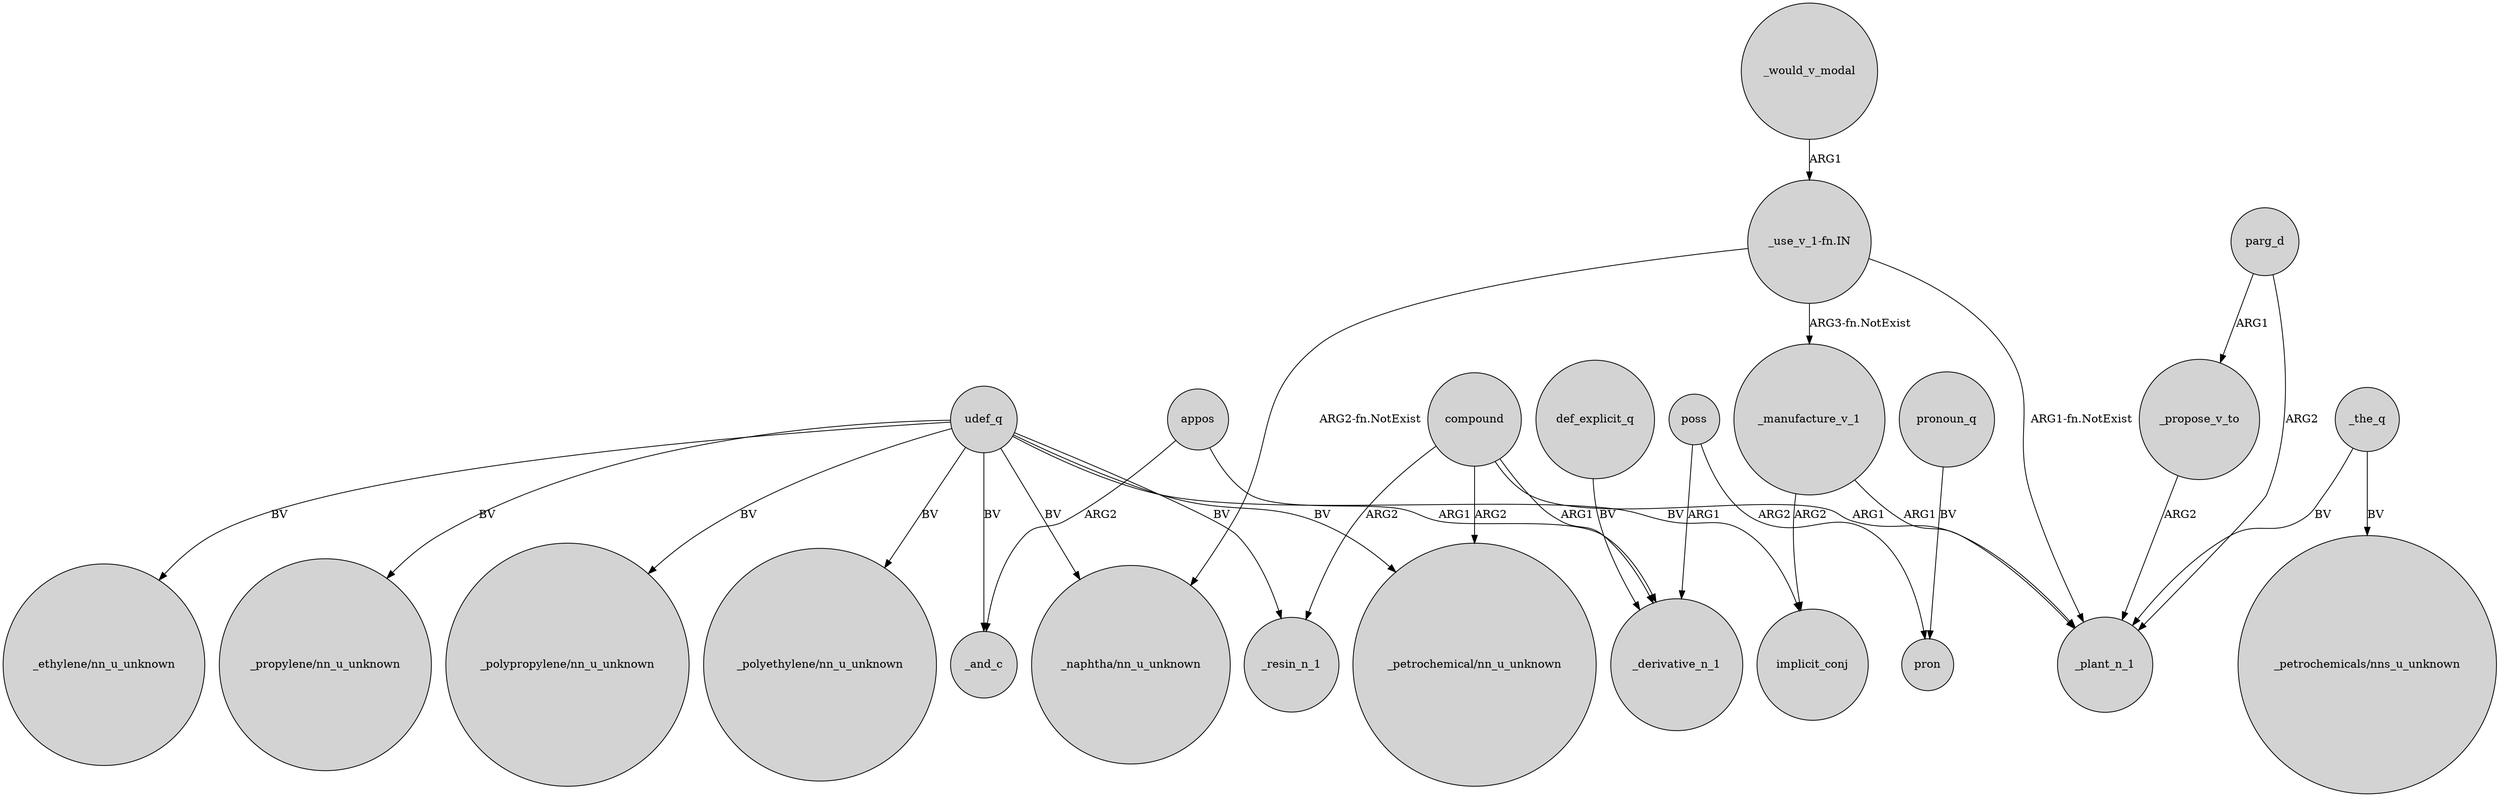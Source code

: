 digraph {
	node [shape=circle style=filled]
	parg_d -> _propose_v_to [label=ARG1]
	_would_v_modal -> "_use_v_1-fn.IN" [label=ARG1]
	poss -> pron [label=ARG2]
	_manufacture_v_1 -> implicit_conj [label=ARG2]
	_the_q -> _plant_n_1 [label=BV]
	def_explicit_q -> _derivative_n_1 [label=BV]
	_propose_v_to -> _plant_n_1 [label=ARG2]
	udef_q -> "_polypropylene/nn_u_unknown" [label=BV]
	compound -> _plant_n_1 [label=ARG1]
	udef_q -> implicit_conj [label=BV]
	_manufacture_v_1 -> _plant_n_1 [label=ARG1]
	"_use_v_1-fn.IN" -> "_naphtha/nn_u_unknown" [label="ARG2-fn.NotExist"]
	parg_d -> _plant_n_1 [label=ARG2]
	udef_q -> "_petrochemical/nn_u_unknown" [label=BV]
	pronoun_q -> pron [label=BV]
	compound -> _resin_n_1 [label=ARG2]
	"_use_v_1-fn.IN" -> _manufacture_v_1 [label="ARG3-fn.NotExist"]
	compound -> "_petrochemical/nn_u_unknown" [label=ARG2]
	appos -> _and_c [label=ARG2]
	poss -> _derivative_n_1 [label=ARG1]
	_the_q -> "_petrochemicals/nns_u_unknown" [label=BV]
	udef_q -> _resin_n_1 [label=BV]
	udef_q -> "_polyethylene/nn_u_unknown" [label=BV]
	"_use_v_1-fn.IN" -> _plant_n_1 [label="ARG1-fn.NotExist"]
	udef_q -> "_ethylene/nn_u_unknown" [label=BV]
	compound -> _derivative_n_1 [label=ARG1]
	udef_q -> _and_c [label=BV]
	appos -> _derivative_n_1 [label=ARG1]
	udef_q -> "_propylene/nn_u_unknown" [label=BV]
	udef_q -> "_naphtha/nn_u_unknown" [label=BV]
}
